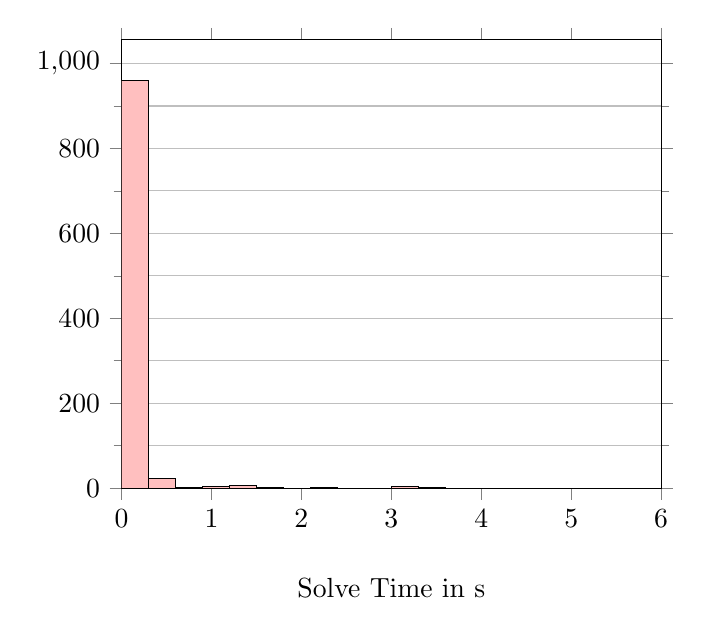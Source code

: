 \begin{tikzpicture}
\begin{axis}[grid=both, minor y tick num=1, yminorgrids=true, tick align=outside, x label style={at={(axis description cs:0.5,-0.18)},anchor=north}, y label style={at={(axis description cs:-0.18,0.5)},rotate=0,anchor=south}, xlabel={Solve Time in s}, xmajorgrids={false}, xmin={0.0}, xmax={6.0}, ymin={0.0}]
    \addplot[ybar interval, mark=none, fill=red!25]
        table[row sep={\\}]
        {
            \\
            0.0  960.0  \\
            0.3  22.0  \\
            0.6  2.0  \\
            0.9  3.0  \\
            1.2  6.0  \\
            1.5  1.0  \\
            1.8  0.0  \\
            2.1  1.0  \\
            2.4  0.0  \\
            2.7  0.0  \\
            3.0  3.0  \\
            3.3  1.0  \\
            3.6  0.0  \\
            3.9  0.0  \\
            4.2  0.0  \\
            4.5  0.0  \\
            4.8  0.0  \\
            5.1  0.0  \\
            5.4  0.0  \\
            5.7  0.0  \\
            6.0  0.0  \\
        }
        ;
\end{axis}
\end{tikzpicture}
